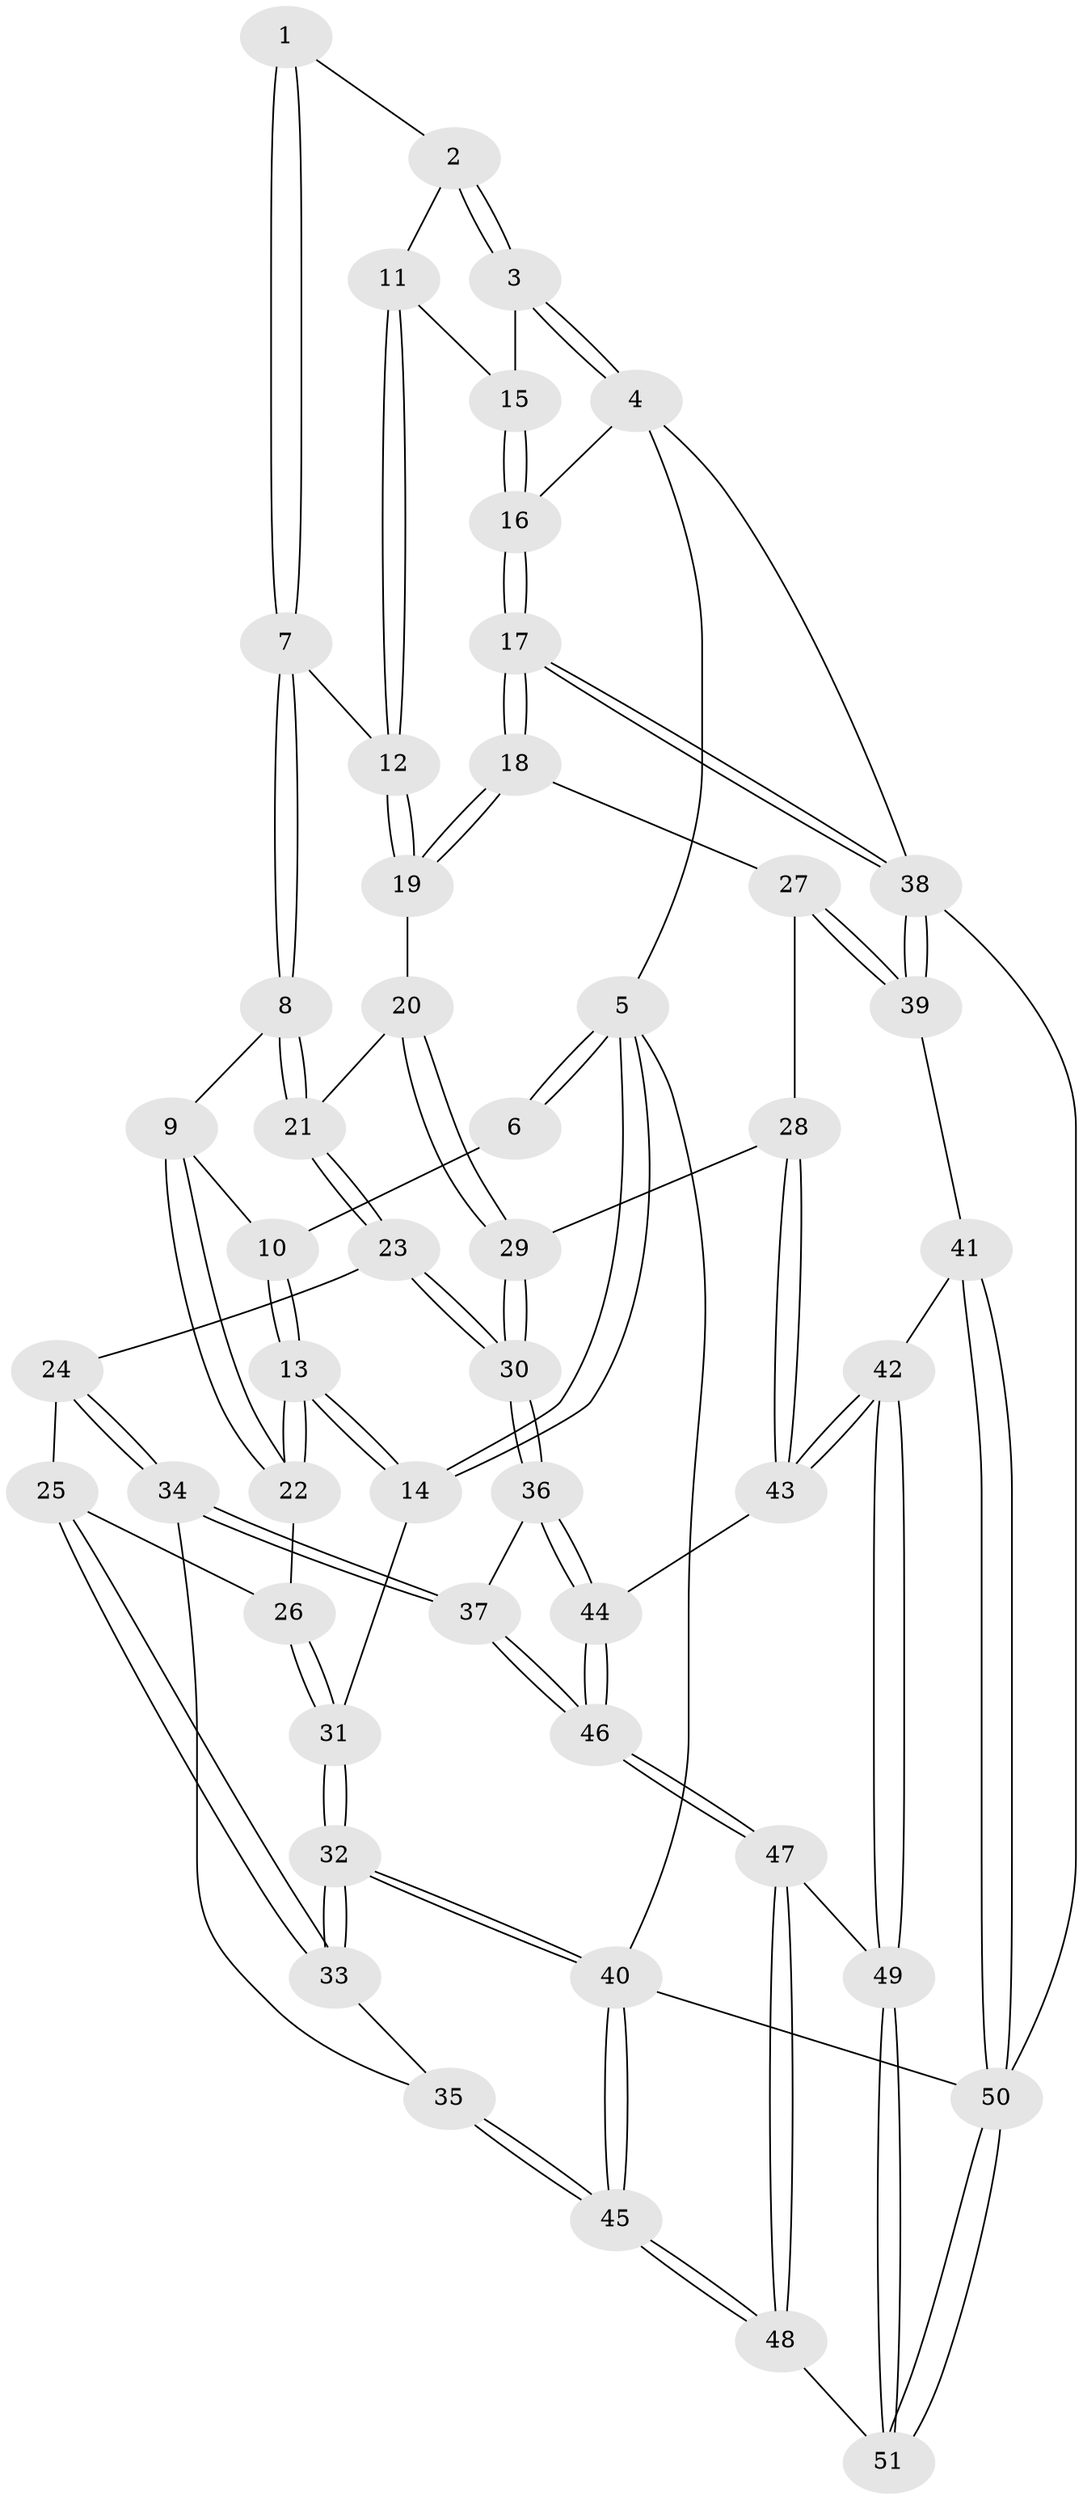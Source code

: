 // coarse degree distribution, {4: 0.4666666666666667, 7: 0.06666666666666667, 2: 0.03333333333333333, 5: 0.23333333333333334, 6: 0.1, 3: 0.1}
// Generated by graph-tools (version 1.1) at 2025/42/03/06/25 10:42:31]
// undirected, 51 vertices, 124 edges
graph export_dot {
graph [start="1"]
  node [color=gray90,style=filled];
  1 [pos="+0.3886125346512013+0"];
  2 [pos="+0.49881570788158575+0"];
  3 [pos="+1+0"];
  4 [pos="+1+0"];
  5 [pos="+0+0"];
  6 [pos="+0.06779375807253701+0"];
  7 [pos="+0.36047072191406326+0.03600406767604362"];
  8 [pos="+0.2531402484518023+0.19707937785468357"];
  9 [pos="+0.2434458989164165+0.20080861026448313"];
  10 [pos="+0.08683684755902318+0.05464775884348418"];
  11 [pos="+0.656114450839662+0.1282155361454675"];
  12 [pos="+0.58602725401414+0.2221654537363356"];
  13 [pos="+0+0.22113440344526478"];
  14 [pos="+0+0.24720921532346993"];
  15 [pos="+0.6647853242561063+0.12636238346818238"];
  16 [pos="+1+0.24483716004680578"];
  17 [pos="+0.9957571601431776+0.4436588359913862"];
  18 [pos="+0.6142220408450464+0.2991741198755946"];
  19 [pos="+0.5857611345092871+0.2411334771303687"];
  20 [pos="+0.4000302427519331+0.29502608846830153"];
  21 [pos="+0.3682141841428601+0.29419490170011314"];
  22 [pos="+0.23924145269647476+0.20483128176801946"];
  23 [pos="+0.3632098019821527+0.43695674529822803"];
  24 [pos="+0.35501455397270937+0.4423831384419923"];
  25 [pos="+0.18620723058432462+0.3468385163044878"];
  26 [pos="+0.19037295364243115+0.32678431023793053"];
  27 [pos="+0.5383912457928768+0.43848754347265734"];
  28 [pos="+0.5216037451233883+0.44933707071116347"];
  29 [pos="+0.5213272515681588+0.4494502440058243"];
  30 [pos="+0.4933047922528323+0.4698689886311675"];
  31 [pos="+0+0.25382931973300293"];
  32 [pos="+0+0.4901777897485336"];
  33 [pos="+0.10465058591127294+0.5035720135596609"];
  34 [pos="+0.27276602817025003+0.5580197830618026"];
  35 [pos="+0.12030621110334852+0.5170824849675787"];
  36 [pos="+0.4636203464727476+0.604776364435849"];
  37 [pos="+0.3505751653687412+0.6595608889192296"];
  38 [pos="+0.9981524057773229+0.6189027982185267"];
  39 [pos="+0.9148972794006566+0.6580316843793738"];
  40 [pos="+0+1"];
  41 [pos="+0.8403599750347027+0.7088577081633368"];
  42 [pos="+0.7757891217505856+0.7323376150069841"];
  43 [pos="+0.6687403095807851+0.697592781523863"];
  44 [pos="+0.6532098910487849+0.6945219377548353"];
  45 [pos="+0.155571739752324+1"];
  46 [pos="+0.32736593180813256+0.8108299753213023"];
  47 [pos="+0.27470345521507866+0.947285142992131"];
  48 [pos="+0.1621999265267678+1"];
  49 [pos="+0.6990802612865179+0.8230715578861608"];
  50 [pos="+0.8377340716351265+1"];
  51 [pos="+0.6097903667312369+1"];
  1 -- 2;
  1 -- 7;
  1 -- 7;
  2 -- 3;
  2 -- 3;
  2 -- 11;
  3 -- 4;
  3 -- 4;
  3 -- 15;
  4 -- 5;
  4 -- 16;
  4 -- 38;
  5 -- 6;
  5 -- 6;
  5 -- 14;
  5 -- 14;
  5 -- 40;
  6 -- 10;
  7 -- 8;
  7 -- 8;
  7 -- 12;
  8 -- 9;
  8 -- 21;
  8 -- 21;
  9 -- 10;
  9 -- 22;
  9 -- 22;
  10 -- 13;
  10 -- 13;
  11 -- 12;
  11 -- 12;
  11 -- 15;
  12 -- 19;
  12 -- 19;
  13 -- 14;
  13 -- 14;
  13 -- 22;
  13 -- 22;
  14 -- 31;
  15 -- 16;
  15 -- 16;
  16 -- 17;
  16 -- 17;
  17 -- 18;
  17 -- 18;
  17 -- 38;
  17 -- 38;
  18 -- 19;
  18 -- 19;
  18 -- 27;
  19 -- 20;
  20 -- 21;
  20 -- 29;
  20 -- 29;
  21 -- 23;
  21 -- 23;
  22 -- 26;
  23 -- 24;
  23 -- 30;
  23 -- 30;
  24 -- 25;
  24 -- 34;
  24 -- 34;
  25 -- 26;
  25 -- 33;
  25 -- 33;
  26 -- 31;
  26 -- 31;
  27 -- 28;
  27 -- 39;
  27 -- 39;
  28 -- 29;
  28 -- 43;
  28 -- 43;
  29 -- 30;
  29 -- 30;
  30 -- 36;
  30 -- 36;
  31 -- 32;
  31 -- 32;
  32 -- 33;
  32 -- 33;
  32 -- 40;
  32 -- 40;
  33 -- 35;
  34 -- 35;
  34 -- 37;
  34 -- 37;
  35 -- 45;
  35 -- 45;
  36 -- 37;
  36 -- 44;
  36 -- 44;
  37 -- 46;
  37 -- 46;
  38 -- 39;
  38 -- 39;
  38 -- 50;
  39 -- 41;
  40 -- 45;
  40 -- 45;
  40 -- 50;
  41 -- 42;
  41 -- 50;
  41 -- 50;
  42 -- 43;
  42 -- 43;
  42 -- 49;
  42 -- 49;
  43 -- 44;
  44 -- 46;
  44 -- 46;
  45 -- 48;
  45 -- 48;
  46 -- 47;
  46 -- 47;
  47 -- 48;
  47 -- 48;
  47 -- 49;
  48 -- 51;
  49 -- 51;
  49 -- 51;
  50 -- 51;
  50 -- 51;
}
